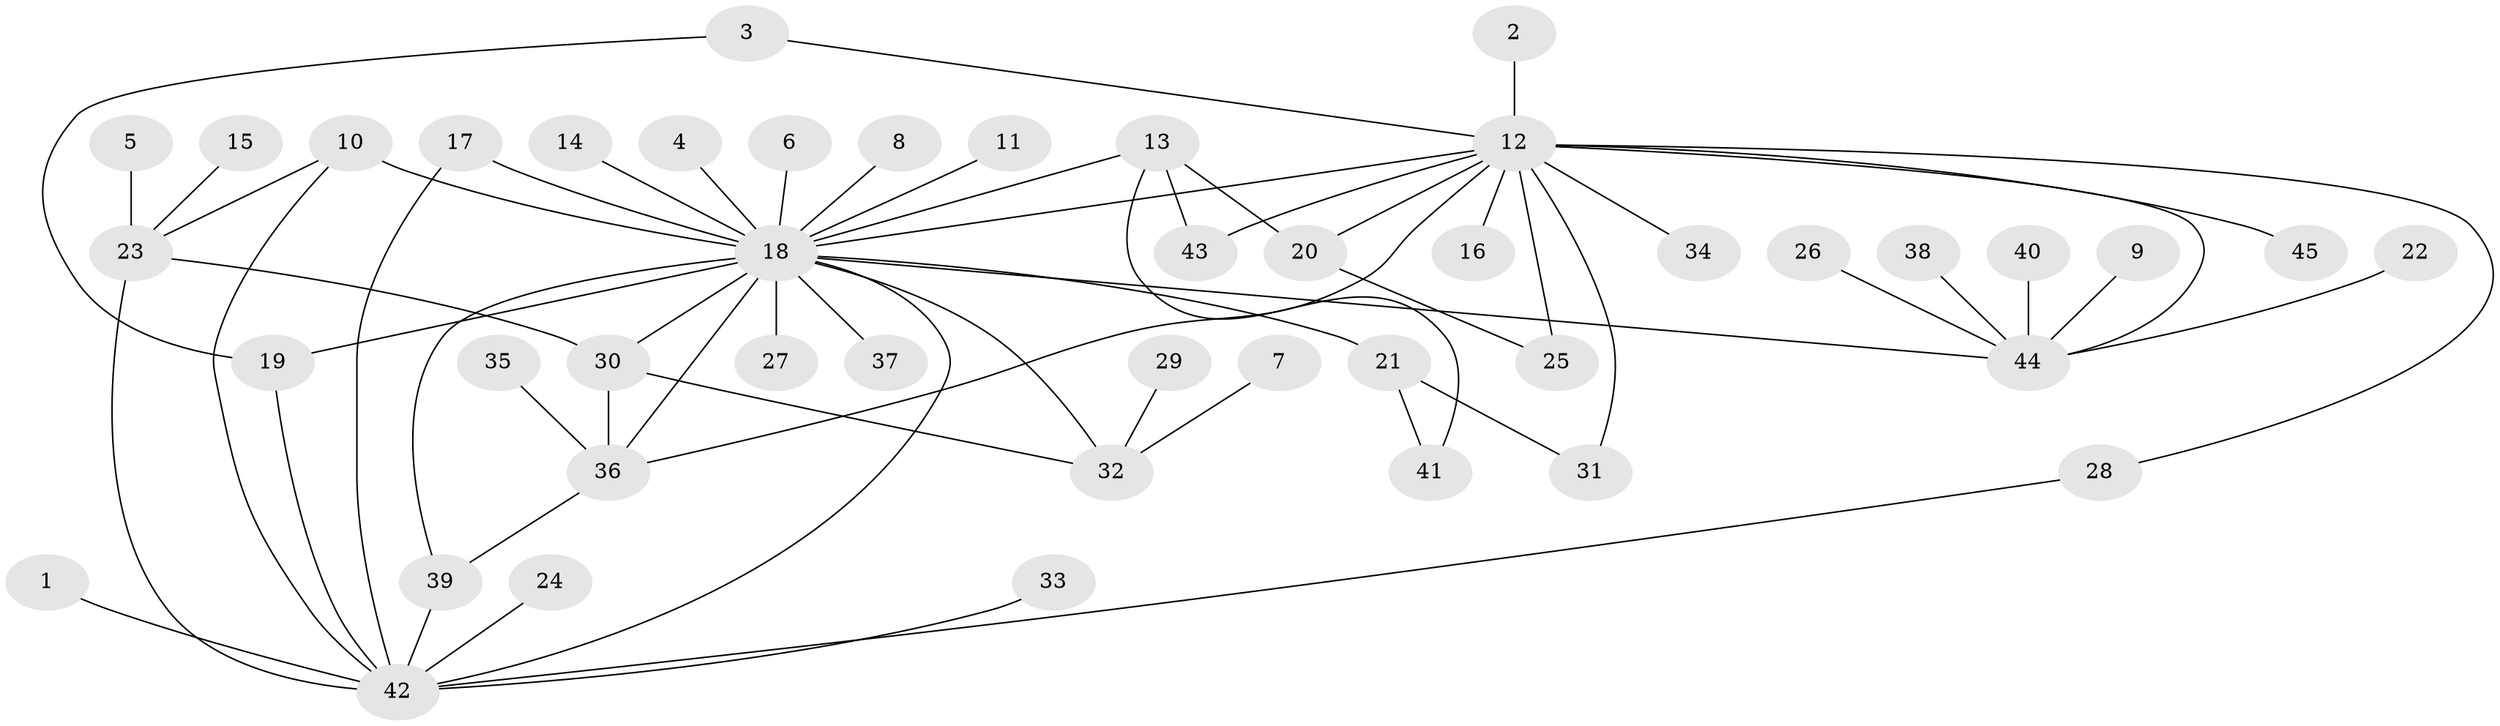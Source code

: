// original degree distribution, {12: 0.011235955056179775, 28: 0.011235955056179775, 15: 0.011235955056179775, 6: 0.011235955056179775, 4: 0.056179775280898875, 1: 0.5393258426966292, 5: 0.033707865168539325, 3: 0.10112359550561797, 9: 0.011235955056179775, 2: 0.20224719101123595, 8: 0.011235955056179775}
// Generated by graph-tools (version 1.1) at 2025/36/03/04/25 23:36:50]
// undirected, 45 vertices, 62 edges
graph export_dot {
  node [color=gray90,style=filled];
  1;
  2;
  3;
  4;
  5;
  6;
  7;
  8;
  9;
  10;
  11;
  12;
  13;
  14;
  15;
  16;
  17;
  18;
  19;
  20;
  21;
  22;
  23;
  24;
  25;
  26;
  27;
  28;
  29;
  30;
  31;
  32;
  33;
  34;
  35;
  36;
  37;
  38;
  39;
  40;
  41;
  42;
  43;
  44;
  45;
  1 -- 42 [weight=1.0];
  2 -- 12 [weight=1.0];
  3 -- 12 [weight=1.0];
  3 -- 19 [weight=1.0];
  4 -- 18 [weight=1.0];
  5 -- 23 [weight=1.0];
  6 -- 18 [weight=1.0];
  7 -- 32 [weight=1.0];
  8 -- 18 [weight=1.0];
  9 -- 44 [weight=1.0];
  10 -- 18 [weight=2.0];
  10 -- 23 [weight=1.0];
  10 -- 42 [weight=1.0];
  11 -- 18 [weight=1.0];
  12 -- 16 [weight=1.0];
  12 -- 18 [weight=1.0];
  12 -- 20 [weight=1.0];
  12 -- 25 [weight=1.0];
  12 -- 28 [weight=1.0];
  12 -- 31 [weight=1.0];
  12 -- 34 [weight=1.0];
  12 -- 36 [weight=1.0];
  12 -- 43 [weight=1.0];
  12 -- 44 [weight=1.0];
  12 -- 45 [weight=1.0];
  13 -- 18 [weight=1.0];
  13 -- 20 [weight=1.0];
  13 -- 41 [weight=1.0];
  13 -- 43 [weight=1.0];
  14 -- 18 [weight=1.0];
  15 -- 23 [weight=1.0];
  17 -- 18 [weight=1.0];
  17 -- 42 [weight=1.0];
  18 -- 19 [weight=2.0];
  18 -- 21 [weight=2.0];
  18 -- 27 [weight=1.0];
  18 -- 30 [weight=1.0];
  18 -- 32 [weight=1.0];
  18 -- 36 [weight=1.0];
  18 -- 37 [weight=1.0];
  18 -- 39 [weight=2.0];
  18 -- 42 [weight=1.0];
  18 -- 44 [weight=1.0];
  19 -- 42 [weight=1.0];
  20 -- 25 [weight=1.0];
  21 -- 31 [weight=1.0];
  21 -- 41 [weight=1.0];
  22 -- 44 [weight=1.0];
  23 -- 30 [weight=1.0];
  23 -- 42 [weight=1.0];
  24 -- 42 [weight=1.0];
  26 -- 44 [weight=1.0];
  28 -- 42 [weight=1.0];
  29 -- 32 [weight=1.0];
  30 -- 32 [weight=1.0];
  30 -- 36 [weight=1.0];
  33 -- 42 [weight=1.0];
  35 -- 36 [weight=1.0];
  36 -- 39 [weight=1.0];
  38 -- 44 [weight=1.0];
  39 -- 42 [weight=1.0];
  40 -- 44 [weight=1.0];
}
